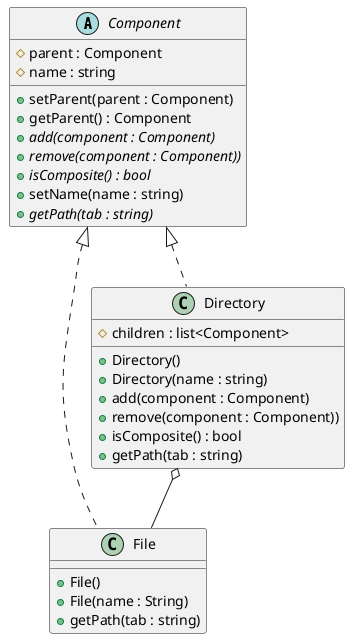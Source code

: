 @startuml
abstract class "Component"{
#parent : Component
#name : string
+setParent(parent : Component)
+getParent() : Component
{abstract} +add(component : Component)
{abstract} +remove(component : Component))
{abstract} +isComposite() : bool
+setName(name : string)
{abstract}+getPath(tab : string)
}

class File{
+File()
+File(name : String)
+getPath(tab : string)
}

class Directory{
#children : list<Component>
+Directory()
+Directory(name : string)
+add(component : Component)
+remove(component : Component))
+isComposite() : bool
+getPath(tab : string)
}

Component <|.. File
Component <|.. Directory
Directory o-- File
@enduml